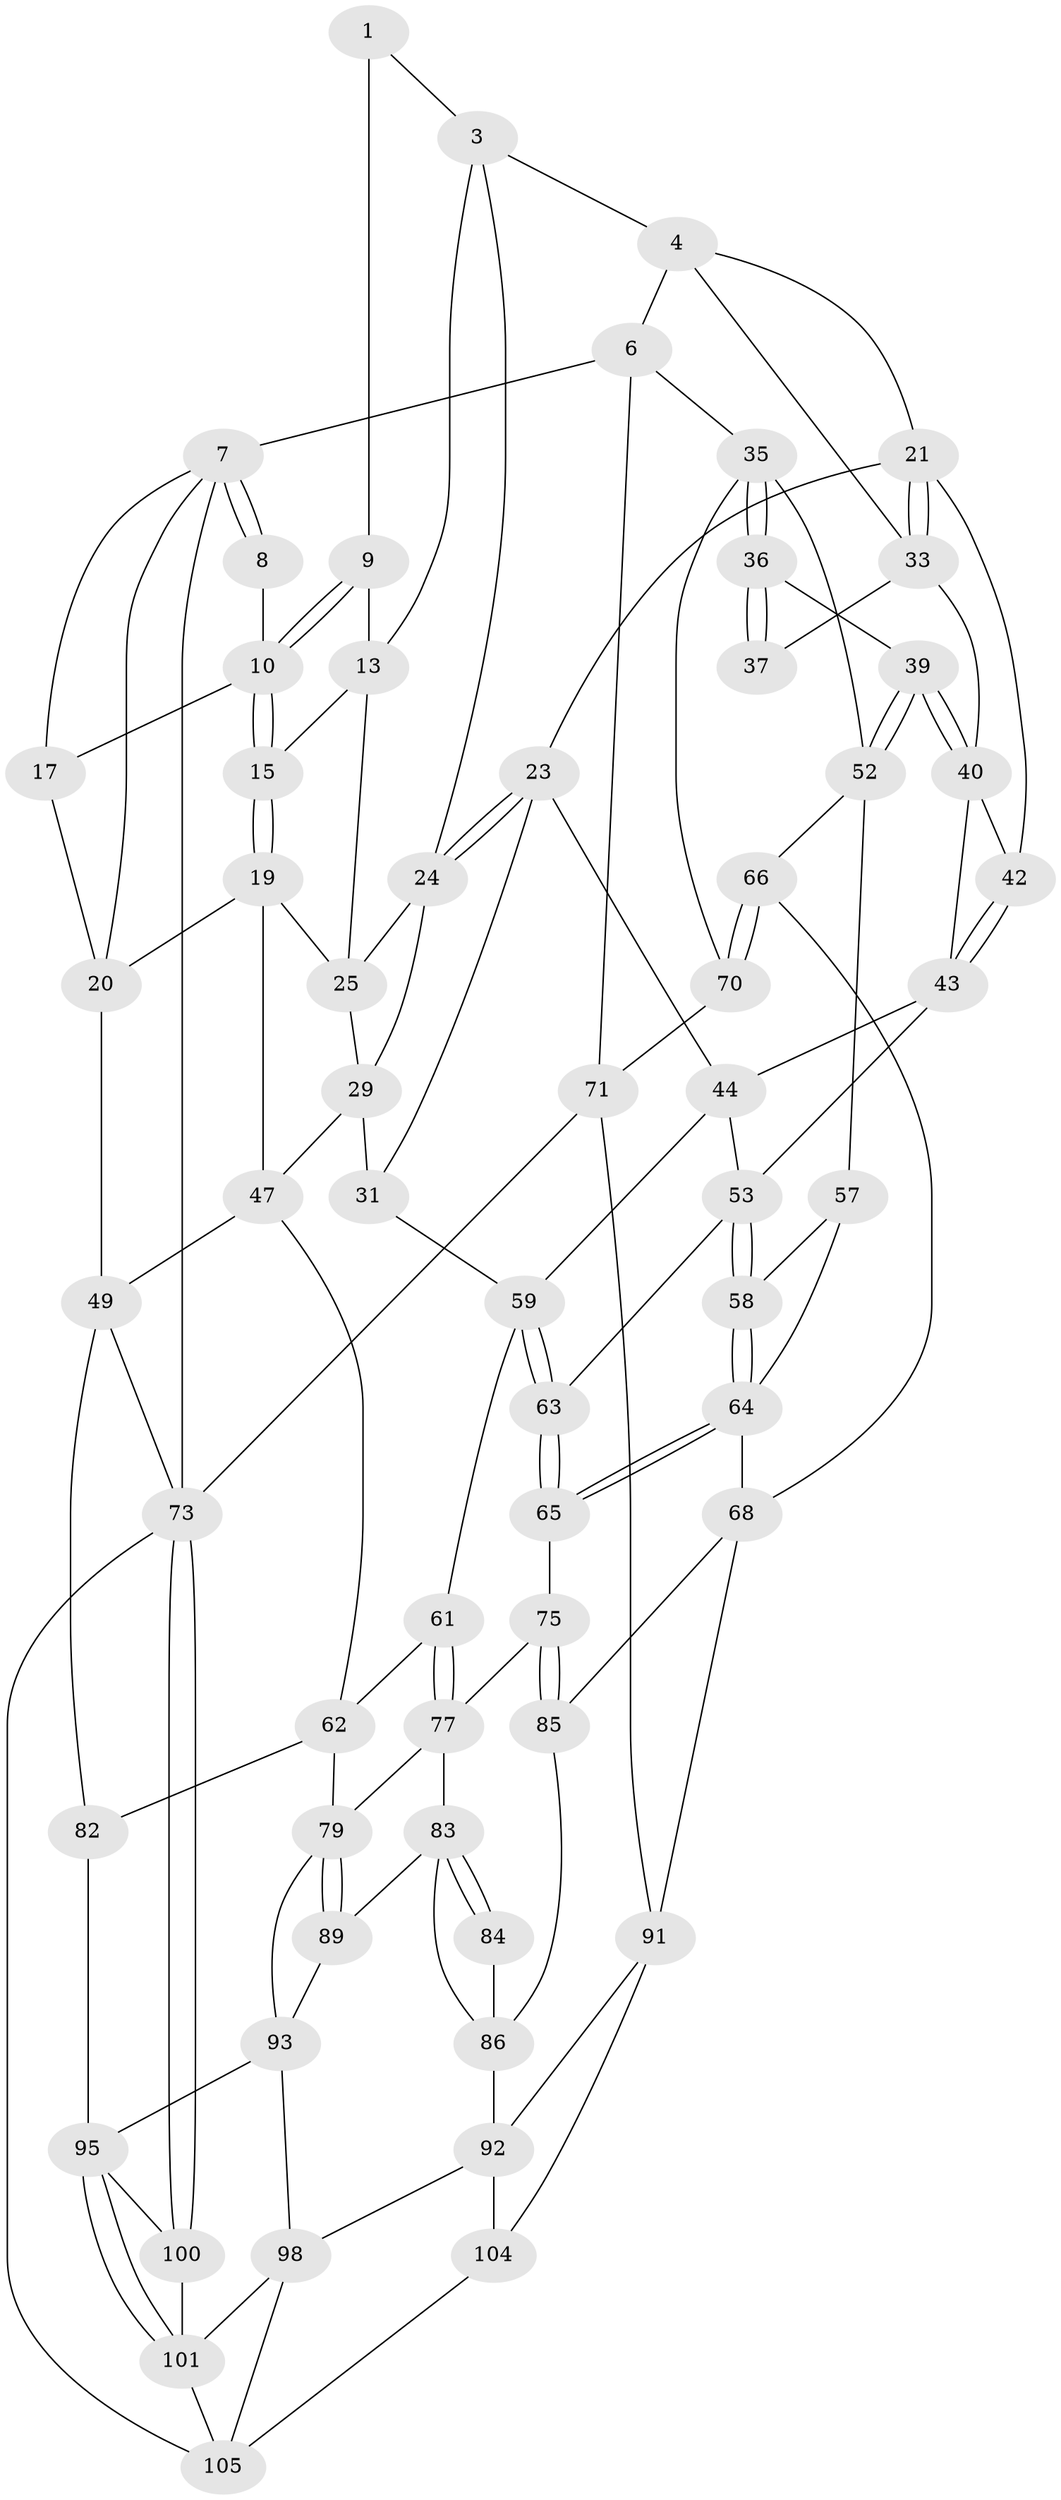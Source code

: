 // Generated by graph-tools (version 1.1) at 2025/24/03/03/25 07:24:38]
// undirected, 63 vertices, 136 edges
graph export_dot {
graph [start="1"]
  node [color=gray90,style=filled];
  1 [pos="+0.22198027515757426+0",super="+2"];
  3 [pos="+0.5030628805391734+0",super="+16"];
  4 [pos="+0.5911349227280027+0",super="+5"];
  6 [pos="+1+0"];
  7 [pos="+0+0",super="+18"];
  8 [pos="+0+0"];
  9 [pos="+0.1919365593356004+0",super="+12"];
  10 [pos="+0.14203833721355635+0.07449784898957534",super="+11"];
  13 [pos="+0.2590647892437498+0.1023956680487279",super="+14"];
  15 [pos="+0.15485538965428228+0.09923659118640749"];
  17 [pos="+0.03231929927998468+0.09398299164725771"];
  19 [pos="+0.07686771170882407+0.28694946434480395",super="+27"];
  20 [pos="+0.05056367926866361+0.2857773549715306",super="+46"];
  21 [pos="+0.6229638085407285+0.2026409922567646",super="+22"];
  23 [pos="+0.4641752278918995+0.2934378388017001",super="+30"];
  24 [pos="+0.39664197397216316+0.16858037466497283",super="+28"];
  25 [pos="+0.23996248957873606+0.2033526075492909",super="+26"];
  29 [pos="+0.2542898795787416+0.3366409024031295",super="+32"];
  31 [pos="+0.42839793406777943+0.4012050891483801"];
  33 [pos="+0.7519404426815837+0.268514664083882",super="+34"];
  35 [pos="+1+0.3769059184906684",super="+51"];
  36 [pos="+1+0.3565758729655047",super="+38"];
  37 [pos="+0.9095146296696578+0.2741289107504363"];
  39 [pos="+0.8227091648179398+0.42696631499081006"];
  40 [pos="+0.7934761276241965+0.40921389561245847",super="+41"];
  42 [pos="+0.6454094396919026+0.3457353856462851"];
  43 [pos="+0.6077790750169003+0.42109511306716396",super="+45"];
  44 [pos="+0.5902239081347086+0.42349150566600896",super="+55"];
  47 [pos="+0.14799098829308624+0.5499205834020096",super="+48"];
  49 [pos="+0.11388696960113022+0.593089164266829",super="+50"];
  52 [pos="+0.8516485033658631+0.48098507308490035",super="+56"];
  53 [pos="+0.6784469952056613+0.5342986416164431",super="+54"];
  57 [pos="+0.8453778370827162+0.5027773211969156"];
  58 [pos="+0.7149234010309337+0.5822686245819447"];
  59 [pos="+0.5301291422892226+0.556274570788514",super="+60"];
  61 [pos="+0.383103522548272+0.5592837792136051"];
  62 [pos="+0.3821856310431096+0.5597875183621853",super="+81"];
  63 [pos="+0.589980016102001+0.6223978025965385"];
  64 [pos="+0.7251938539414262+0.6579364904269682",super="+69"];
  65 [pos="+0.5952340617913865+0.6475020638832205"];
  66 [pos="+0.9386066006729024+0.6218265133453825",super="+67"];
  68 [pos="+0.7796155296491791+0.7246515221542017",super="+87"];
  70 [pos="+1+0.661283910198841",super="+72"];
  71 [pos="+1+1"];
  73 [pos="+0+0.7042941181654157",super="+74"];
  75 [pos="+0.5777536962241808+0.6731782508385697",super="+76"];
  77 [pos="+0.47294306126765523+0.6761215276682259",super="+78"];
  79 [pos="+0.42924330940757194+0.7176332875596015",super="+80"];
  82 [pos="+0.24002826878862862+0.7714671402261347"];
  83 [pos="+0.47863459308637357+0.7625054245180252",super="+88"];
  84 [pos="+0.5250482355466783+0.7361876834069756"];
  85 [pos="+0.5878111066728459+0.7215047800077959"];
  86 [pos="+0.5771608545215565+0.7293887920328063",super="+90"];
  89 [pos="+0.40884459875763773+0.7878962008899971"];
  91 [pos="+0.666377596602117+0.8220198009527001",super="+99"];
  92 [pos="+0.5057173549592597+0.8615727903212004",super="+97"];
  93 [pos="+0.39983884320251517+0.7863007055815813",super="+94"];
  95 [pos="+0.27815103968988886+0.8569009779711766",super="+96"];
  98 [pos="+0.44934329546946084+0.9322116952513757",super="+103"];
  100 [pos="+0.09447658061405359+0.8577696411798479"];
  101 [pos="+0.2583189495093247+0.9373358116500138",super="+102"];
  104 [pos="+0.5140859741863869+1"];
  105 [pos="+0+1",super="+106"];
  1 -- 9 [weight=2];
  1 -- 3;
  3 -- 4;
  3 -- 24;
  3 -- 13;
  4 -- 21;
  4 -- 6;
  4 -- 33;
  6 -- 7;
  6 -- 35;
  6 -- 71;
  7 -- 8;
  7 -- 8;
  7 -- 73;
  7 -- 17;
  7 -- 20;
  8 -- 10;
  9 -- 10;
  9 -- 10;
  9 -- 13;
  10 -- 15;
  10 -- 15;
  10 -- 17;
  13 -- 25;
  13 -- 15;
  15 -- 19;
  15 -- 19;
  17 -- 20;
  19 -- 20;
  19 -- 47;
  19 -- 25;
  20 -- 49;
  21 -- 33;
  21 -- 33;
  21 -- 42;
  21 -- 23;
  23 -- 24;
  23 -- 24;
  23 -- 44;
  23 -- 31;
  24 -- 25;
  24 -- 29;
  25 -- 29;
  29 -- 47;
  29 -- 31;
  31 -- 59;
  33 -- 37;
  33 -- 40;
  35 -- 36;
  35 -- 36;
  35 -- 52;
  35 -- 70;
  36 -- 37 [weight=2];
  36 -- 37;
  36 -- 39;
  39 -- 40;
  39 -- 40;
  39 -- 52;
  39 -- 52;
  40 -- 43;
  40 -- 42;
  42 -- 43;
  42 -- 43;
  43 -- 44;
  43 -- 53;
  44 -- 59;
  44 -- 53;
  47 -- 49;
  47 -- 62;
  49 -- 82;
  49 -- 73;
  52 -- 57;
  52 -- 66;
  53 -- 58;
  53 -- 58;
  53 -- 63;
  57 -- 58;
  57 -- 64;
  58 -- 64;
  58 -- 64;
  59 -- 63;
  59 -- 63;
  59 -- 61;
  61 -- 62;
  61 -- 77;
  61 -- 77;
  62 -- 82;
  62 -- 79;
  63 -- 65;
  63 -- 65;
  64 -- 65;
  64 -- 65;
  64 -- 68;
  65 -- 75;
  66 -- 70 [weight=2];
  66 -- 70;
  66 -- 68;
  68 -- 91;
  68 -- 85;
  70 -- 71;
  71 -- 73;
  71 -- 91;
  73 -- 100;
  73 -- 100;
  73 -- 105;
  75 -- 85;
  75 -- 85;
  75 -- 77;
  77 -- 83;
  77 -- 79;
  79 -- 89;
  79 -- 89;
  79 -- 93;
  82 -- 95;
  83 -- 84;
  83 -- 84;
  83 -- 89;
  83 -- 86;
  84 -- 86;
  85 -- 86;
  86 -- 92;
  89 -- 93;
  91 -- 92;
  91 -- 104;
  92 -- 104;
  92 -- 98;
  93 -- 98;
  93 -- 95;
  95 -- 101;
  95 -- 101;
  95 -- 100;
  98 -- 105;
  98 -- 101;
  100 -- 101;
  101 -- 105;
  104 -- 105;
}
